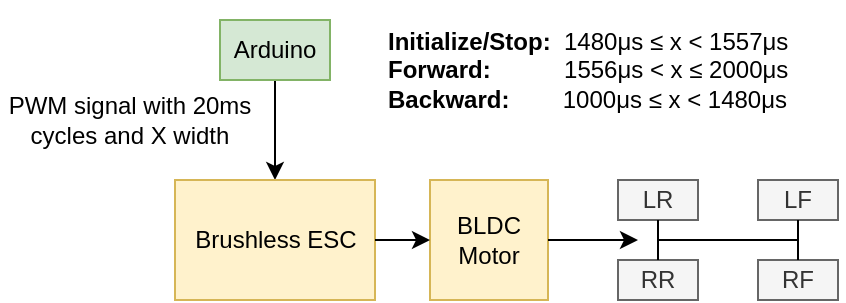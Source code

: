 <mxfile version="12.9.13" type="device"><diagram id="x6wp1XZJiL3hkYMREyRb" name="Page-1"><mxGraphModel dx="677" dy="391" grid="1" gridSize="10" guides="1" tooltips="1" connect="1" arrows="1" fold="1" page="1" pageScale="1" pageWidth="850" pageHeight="1100" math="0" shadow="0"><root><mxCell id="0"/><mxCell id="1" parent="0"/><mxCell id="1CzMGXCacKmaXRIjn5Lc-1" value="BLDC Motor" style="rounded=0;whiteSpace=wrap;html=1;fillColor=#fff2cc;strokeColor=#d6b656;" parent="1" vertex="1"><mxGeometry x="275" y="240" width="59" height="60" as="geometry"/></mxCell><mxCell id="1CzMGXCacKmaXRIjn5Lc-2" value="LR" style="rounded=0;whiteSpace=wrap;html=1;fillColor=#f5f5f5;strokeColor=#666666;fontColor=#333333;" parent="1" vertex="1"><mxGeometry x="369" y="240" width="40" height="20" as="geometry"/></mxCell><mxCell id="1CzMGXCacKmaXRIjn5Lc-3" value="RR" style="rounded=0;whiteSpace=wrap;html=1;fillColor=#f5f5f5;strokeColor=#666666;fontColor=#333333;" parent="1" vertex="1"><mxGeometry x="369" y="280" width="40" height="20" as="geometry"/></mxCell><mxCell id="1CzMGXCacKmaXRIjn5Lc-4" value="LF" style="rounded=0;whiteSpace=wrap;html=1;fillColor=#f5f5f5;strokeColor=#666666;fontColor=#333333;" parent="1" vertex="1"><mxGeometry x="439" y="240" width="40" height="20" as="geometry"/></mxCell><mxCell id="1CzMGXCacKmaXRIjn5Lc-5" value="RF" style="rounded=0;whiteSpace=wrap;html=1;fillColor=#f5f5f5;strokeColor=#666666;fontColor=#333333;" parent="1" vertex="1"><mxGeometry x="439" y="280" width="40" height="20" as="geometry"/></mxCell><mxCell id="1CzMGXCacKmaXRIjn5Lc-6" value="" style="endArrow=none;html=1;entryX=0.5;entryY=1;entryDx=0;entryDy=0;exitX=0.5;exitY=0;exitDx=0;exitDy=0;" parent="1" source="1CzMGXCacKmaXRIjn5Lc-3" target="1CzMGXCacKmaXRIjn5Lc-2" edge="1"><mxGeometry width="50" height="50" relative="1" as="geometry"><mxPoint x="379" y="440" as="sourcePoint"/><mxPoint x="429" y="390" as="targetPoint"/></mxGeometry></mxCell><mxCell id="1CzMGXCacKmaXRIjn5Lc-7" value="" style="endArrow=none;html=1;entryX=0.5;entryY=1;entryDx=0;entryDy=0;exitX=0.5;exitY=0;exitDx=0;exitDy=0;" parent="1" source="1CzMGXCacKmaXRIjn5Lc-5" target="1CzMGXCacKmaXRIjn5Lc-4" edge="1"><mxGeometry width="50" height="50" relative="1" as="geometry"><mxPoint x="519" y="400" as="sourcePoint"/><mxPoint x="569" y="350" as="targetPoint"/></mxGeometry></mxCell><mxCell id="1CzMGXCacKmaXRIjn5Lc-8" value="" style="endArrow=none;html=1;" parent="1" edge="1"><mxGeometry width="50" height="50" relative="1" as="geometry"><mxPoint x="389" y="270" as="sourcePoint"/><mxPoint x="459" y="270" as="targetPoint"/></mxGeometry></mxCell><mxCell id="1CzMGXCacKmaXRIjn5Lc-11" value="" style="endArrow=classic;html=1;exitX=1;exitY=0.5;exitDx=0;exitDy=0;" parent="1" source="1CzMGXCacKmaXRIjn5Lc-1" edge="1"><mxGeometry width="50" height="50" relative="1" as="geometry"><mxPoint x="239" y="390" as="sourcePoint"/><mxPoint x="379" y="270" as="targetPoint"/></mxGeometry></mxCell><mxCell id="1CzMGXCacKmaXRIjn5Lc-12" value="" style="endArrow=classic;html=1;entryX=0.5;entryY=0;entryDx=0;entryDy=0;exitX=0.5;exitY=1;exitDx=0;exitDy=0;" parent="1" target="6F5H5y8UM9TSZiE1AxMc-1" edge="1" source="1CzMGXCacKmaXRIjn5Lc-13"><mxGeometry width="50" height="50" relative="1" as="geometry"><mxPoint x="220" y="180" as="sourcePoint"/><mxPoint x="300" y="130" as="targetPoint"/></mxGeometry></mxCell><mxCell id="1CzMGXCacKmaXRIjn5Lc-13" value="Arduino" style="rounded=0;whiteSpace=wrap;html=1;fillColor=#d5e8d4;strokeColor=#82b366;" parent="1" vertex="1"><mxGeometry x="170" y="160" width="55" height="30" as="geometry"/></mxCell><mxCell id="1CzMGXCacKmaXRIjn5Lc-17" value="PWM signal with 20ms cycles and X width" style="text;html=1;strokeColor=none;fillColor=none;align=center;verticalAlign=middle;whiteSpace=wrap;rounded=0;" parent="1" vertex="1"><mxGeometry x="60" y="200" width="130" height="20" as="geometry"/></mxCell><mxCell id="1CzMGXCacKmaXRIjn5Lc-21" value="&lt;b&gt;Initialize/Stop:&lt;/b&gt;&amp;nbsp; 1480μs ≤&amp;nbsp;x &amp;lt; 1557μs&lt;br&gt;&lt;b&gt;Forward:&lt;/b&gt;&amp;nbsp; &amp;nbsp; &amp;nbsp; &amp;nbsp; &amp;nbsp; &amp;nbsp;1556μs &amp;lt; x&amp;nbsp;≤&amp;nbsp;2000μs&lt;br&gt;&lt;div&gt;&lt;b&gt;Backward:&lt;/b&gt;&amp;nbsp; &amp;nbsp; &amp;nbsp; &amp;nbsp; 1000μs&amp;nbsp;≤&amp;nbsp;x &amp;lt; 1480μs&lt;/div&gt;" style="text;html=1;strokeColor=none;fillColor=none;align=left;verticalAlign=middle;whiteSpace=wrap;rounded=0;" parent="1" vertex="1"><mxGeometry x="252" y="150" width="230" height="70" as="geometry"/></mxCell><mxCell id="6F5H5y8UM9TSZiE1AxMc-1" value="Brushless&amp;nbsp;ESC" style="rounded=0;whiteSpace=wrap;html=1;fillColor=#fff2cc;strokeColor=#d6b656;" vertex="1" parent="1"><mxGeometry x="147.5" y="240" width="100" height="60" as="geometry"/></mxCell><mxCell id="6F5H5y8UM9TSZiE1AxMc-2" value="" style="endArrow=classic;html=1;exitX=1;exitY=0.5;exitDx=0;exitDy=0;entryX=0;entryY=0.5;entryDx=0;entryDy=0;" edge="1" parent="1" source="6F5H5y8UM9TSZiE1AxMc-1" target="1CzMGXCacKmaXRIjn5Lc-1"><mxGeometry width="50" height="50" relative="1" as="geometry"><mxPoint x="319.0" y="280" as="sourcePoint"/><mxPoint x="190" y="270" as="targetPoint"/></mxGeometry></mxCell></root></mxGraphModel></diagram></mxfile>